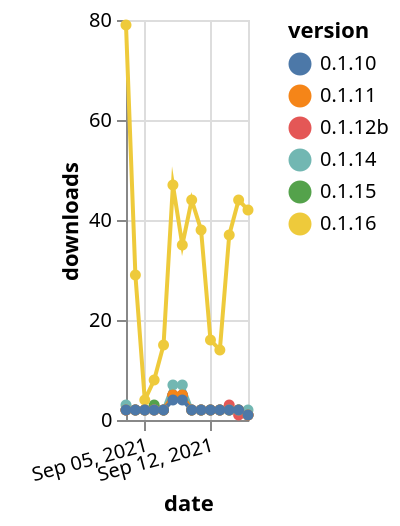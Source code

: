 {"$schema": "https://vega.github.io/schema/vega-lite/v5.json", "description": "A simple bar chart with embedded data.", "data": {"values": [{"date": "2021-09-03", "total": 8998, "delta": 2, "version": "0.1.15"}, {"date": "2021-09-04", "total": 9000, "delta": 2, "version": "0.1.15"}, {"date": "2021-09-05", "total": 9002, "delta": 2, "version": "0.1.15"}, {"date": "2021-09-06", "total": 9005, "delta": 3, "version": "0.1.15"}, {"date": "2021-09-07", "total": 9007, "delta": 2, "version": "0.1.15"}, {"date": "2021-09-08", "total": 9012, "delta": 5, "version": "0.1.15"}, {"date": "2021-09-09", "total": 9017, "delta": 5, "version": "0.1.15"}, {"date": "2021-09-10", "total": 9019, "delta": 2, "version": "0.1.15"}, {"date": "2021-09-11", "total": 9021, "delta": 2, "version": "0.1.15"}, {"date": "2021-09-12", "total": 9023, "delta": 2, "version": "0.1.15"}, {"date": "2021-09-13", "total": 9025, "delta": 2, "version": "0.1.15"}, {"date": "2021-09-14", "total": 9027, "delta": 2, "version": "0.1.15"}, {"date": "2021-09-15", "total": 9029, "delta": 2, "version": "0.1.15"}, {"date": "2021-09-16", "total": 9030, "delta": 1, "version": "0.1.15"}, {"date": "2021-09-03", "total": 1981, "delta": 2, "version": "0.1.12b"}, {"date": "2021-09-04", "total": 1983, "delta": 2, "version": "0.1.12b"}, {"date": "2021-09-05", "total": 1985, "delta": 2, "version": "0.1.12b"}, {"date": "2021-09-06", "total": 1987, "delta": 2, "version": "0.1.12b"}, {"date": "2021-09-07", "total": 1989, "delta": 2, "version": "0.1.12b"}, {"date": "2021-09-08", "total": 1994, "delta": 5, "version": "0.1.12b"}, {"date": "2021-09-09", "total": 1999, "delta": 5, "version": "0.1.12b"}, {"date": "2021-09-10", "total": 2001, "delta": 2, "version": "0.1.12b"}, {"date": "2021-09-11", "total": 2003, "delta": 2, "version": "0.1.12b"}, {"date": "2021-09-12", "total": 2005, "delta": 2, "version": "0.1.12b"}, {"date": "2021-09-13", "total": 2007, "delta": 2, "version": "0.1.12b"}, {"date": "2021-09-14", "total": 2010, "delta": 3, "version": "0.1.12b"}, {"date": "2021-09-15", "total": 2011, "delta": 1, "version": "0.1.12b"}, {"date": "2021-09-16", "total": 2012, "delta": 1, "version": "0.1.12b"}, {"date": "2021-09-03", "total": 53121, "delta": 79, "version": "0.1.16"}, {"date": "2021-09-04", "total": 53150, "delta": 29, "version": "0.1.16"}, {"date": "2021-09-05", "total": 53154, "delta": 4, "version": "0.1.16"}, {"date": "2021-09-06", "total": 53162, "delta": 8, "version": "0.1.16"}, {"date": "2021-09-07", "total": 53177, "delta": 15, "version": "0.1.16"}, {"date": "2021-09-08", "total": 53224, "delta": 47, "version": "0.1.16"}, {"date": "2021-09-09", "total": 53259, "delta": 35, "version": "0.1.16"}, {"date": "2021-09-10", "total": 53303, "delta": 44, "version": "0.1.16"}, {"date": "2021-09-11", "total": 53341, "delta": 38, "version": "0.1.16"}, {"date": "2021-09-12", "total": 53357, "delta": 16, "version": "0.1.16"}, {"date": "2021-09-13", "total": 53371, "delta": 14, "version": "0.1.16"}, {"date": "2021-09-14", "total": 53408, "delta": 37, "version": "0.1.16"}, {"date": "2021-09-15", "total": 53452, "delta": 44, "version": "0.1.16"}, {"date": "2021-09-16", "total": 53494, "delta": 42, "version": "0.1.16"}, {"date": "2021-09-03", "total": 24533, "delta": 3, "version": "0.1.14"}, {"date": "2021-09-04", "total": 24535, "delta": 2, "version": "0.1.14"}, {"date": "2021-09-05", "total": 24537, "delta": 2, "version": "0.1.14"}, {"date": "2021-09-06", "total": 24539, "delta": 2, "version": "0.1.14"}, {"date": "2021-09-07", "total": 24541, "delta": 2, "version": "0.1.14"}, {"date": "2021-09-08", "total": 24548, "delta": 7, "version": "0.1.14"}, {"date": "2021-09-09", "total": 24555, "delta": 7, "version": "0.1.14"}, {"date": "2021-09-10", "total": 24557, "delta": 2, "version": "0.1.14"}, {"date": "2021-09-11", "total": 24559, "delta": 2, "version": "0.1.14"}, {"date": "2021-09-12", "total": 24561, "delta": 2, "version": "0.1.14"}, {"date": "2021-09-13", "total": 24563, "delta": 2, "version": "0.1.14"}, {"date": "2021-09-14", "total": 24565, "delta": 2, "version": "0.1.14"}, {"date": "2021-09-15", "total": 24567, "delta": 2, "version": "0.1.14"}, {"date": "2021-09-16", "total": 24569, "delta": 2, "version": "0.1.14"}, {"date": "2021-09-03", "total": 4609, "delta": 2, "version": "0.1.11"}, {"date": "2021-09-04", "total": 4611, "delta": 2, "version": "0.1.11"}, {"date": "2021-09-05", "total": 4613, "delta": 2, "version": "0.1.11"}, {"date": "2021-09-06", "total": 4615, "delta": 2, "version": "0.1.11"}, {"date": "2021-09-07", "total": 4617, "delta": 2, "version": "0.1.11"}, {"date": "2021-09-08", "total": 4622, "delta": 5, "version": "0.1.11"}, {"date": "2021-09-09", "total": 4627, "delta": 5, "version": "0.1.11"}, {"date": "2021-09-10", "total": 4629, "delta": 2, "version": "0.1.11"}, {"date": "2021-09-11", "total": 4631, "delta": 2, "version": "0.1.11"}, {"date": "2021-09-12", "total": 4633, "delta": 2, "version": "0.1.11"}, {"date": "2021-09-13", "total": 4635, "delta": 2, "version": "0.1.11"}, {"date": "2021-09-14", "total": 4637, "delta": 2, "version": "0.1.11"}, {"date": "2021-09-15", "total": 4639, "delta": 2, "version": "0.1.11"}, {"date": "2021-09-16", "total": 4640, "delta": 1, "version": "0.1.11"}, {"date": "2021-09-03", "total": 2777, "delta": 2, "version": "0.1.10"}, {"date": "2021-09-04", "total": 2779, "delta": 2, "version": "0.1.10"}, {"date": "2021-09-05", "total": 2781, "delta": 2, "version": "0.1.10"}, {"date": "2021-09-06", "total": 2783, "delta": 2, "version": "0.1.10"}, {"date": "2021-09-07", "total": 2785, "delta": 2, "version": "0.1.10"}, {"date": "2021-09-08", "total": 2789, "delta": 4, "version": "0.1.10"}, {"date": "2021-09-09", "total": 2793, "delta": 4, "version": "0.1.10"}, {"date": "2021-09-10", "total": 2795, "delta": 2, "version": "0.1.10"}, {"date": "2021-09-11", "total": 2797, "delta": 2, "version": "0.1.10"}, {"date": "2021-09-12", "total": 2799, "delta": 2, "version": "0.1.10"}, {"date": "2021-09-13", "total": 2801, "delta": 2, "version": "0.1.10"}, {"date": "2021-09-14", "total": 2803, "delta": 2, "version": "0.1.10"}, {"date": "2021-09-15", "total": 2805, "delta": 2, "version": "0.1.10"}, {"date": "2021-09-16", "total": 2806, "delta": 1, "version": "0.1.10"}]}, "width": "container", "mark": {"type": "line", "point": {"filled": true}}, "encoding": {"x": {"field": "date", "type": "temporal", "timeUnit": "yearmonthdate", "title": "date", "axis": {"labelAngle": -15}}, "y": {"field": "delta", "type": "quantitative", "title": "downloads"}, "color": {"field": "version", "type": "nominal"}, "tooltip": {"field": "delta"}}}